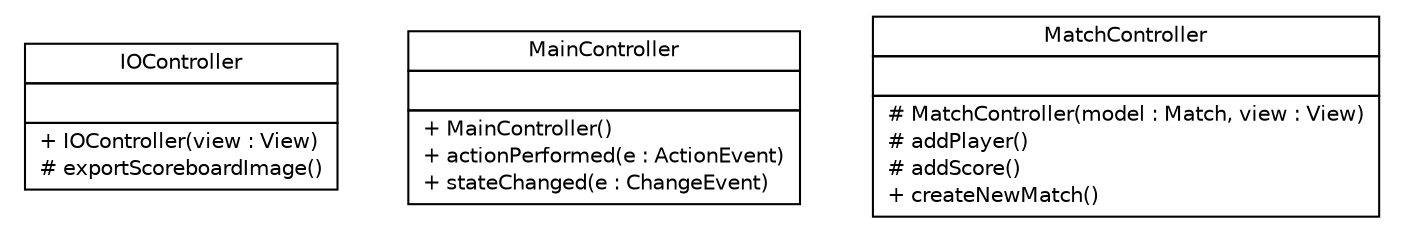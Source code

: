 #!/usr/local/bin/dot
#
# Class diagram 
# Generated by UMLGraph version R5_6 (http://www.umlgraph.org/)
#

digraph G {
	edge [fontname="Helvetica",fontsize=10,labelfontname="Helvetica",labelfontsize=10];
	node [fontname="Helvetica",fontsize=10,shape=plaintext];
	nodesep=0.25;
	ranksep=0.5;
	// thmuggleton.controller.IOController
	c0 [label=<<table title="thmuggleton.controller.IOController" border="0" cellborder="1" cellspacing="0" cellpadding="2" port="p" href="./IOController.html">
		<tr><td><table border="0" cellspacing="0" cellpadding="1">
<tr><td align="center" balign="center"> IOController </td></tr>
		</table></td></tr>
		<tr><td><table border="0" cellspacing="0" cellpadding="1">
<tr><td align="left" balign="left">  </td></tr>
		</table></td></tr>
		<tr><td><table border="0" cellspacing="0" cellpadding="1">
<tr><td align="left" balign="left"> + IOController(view : View) </td></tr>
<tr><td align="left" balign="left"> # exportScoreboardImage() </td></tr>
		</table></td></tr>
		</table>>, URL="./IOController.html", fontname="Helvetica", fontcolor="black", fontsize=10.0];
	// thmuggleton.controller.MainController
	c1 [label=<<table title="thmuggleton.controller.MainController" border="0" cellborder="1" cellspacing="0" cellpadding="2" port="p" href="./MainController.html">
		<tr><td><table border="0" cellspacing="0" cellpadding="1">
<tr><td align="center" balign="center"> MainController </td></tr>
		</table></td></tr>
		<tr><td><table border="0" cellspacing="0" cellpadding="1">
<tr><td align="left" balign="left">  </td></tr>
		</table></td></tr>
		<tr><td><table border="0" cellspacing="0" cellpadding="1">
<tr><td align="left" balign="left"> + MainController() </td></tr>
<tr><td align="left" balign="left"> + actionPerformed(e : ActionEvent) </td></tr>
<tr><td align="left" balign="left"> + stateChanged(e : ChangeEvent) </td></tr>
		</table></td></tr>
		</table>>, URL="./MainController.html", fontname="Helvetica", fontcolor="black", fontsize=10.0];
	// thmuggleton.controller.MatchController
	c2 [label=<<table title="thmuggleton.controller.MatchController" border="0" cellborder="1" cellspacing="0" cellpadding="2" port="p" href="./MatchController.html">
		<tr><td><table border="0" cellspacing="0" cellpadding="1">
<tr><td align="center" balign="center"> MatchController </td></tr>
		</table></td></tr>
		<tr><td><table border="0" cellspacing="0" cellpadding="1">
<tr><td align="left" balign="left">  </td></tr>
		</table></td></tr>
		<tr><td><table border="0" cellspacing="0" cellpadding="1">
<tr><td align="left" balign="left"> # MatchController(model : Match, view : View) </td></tr>
<tr><td align="left" balign="left"> # addPlayer() </td></tr>
<tr><td align="left" balign="left"> # addScore() </td></tr>
<tr><td align="left" balign="left"> + createNewMatch() </td></tr>
		</table></td></tr>
		</table>>, URL="./MatchController.html", fontname="Helvetica", fontcolor="black", fontsize=10.0];
}

